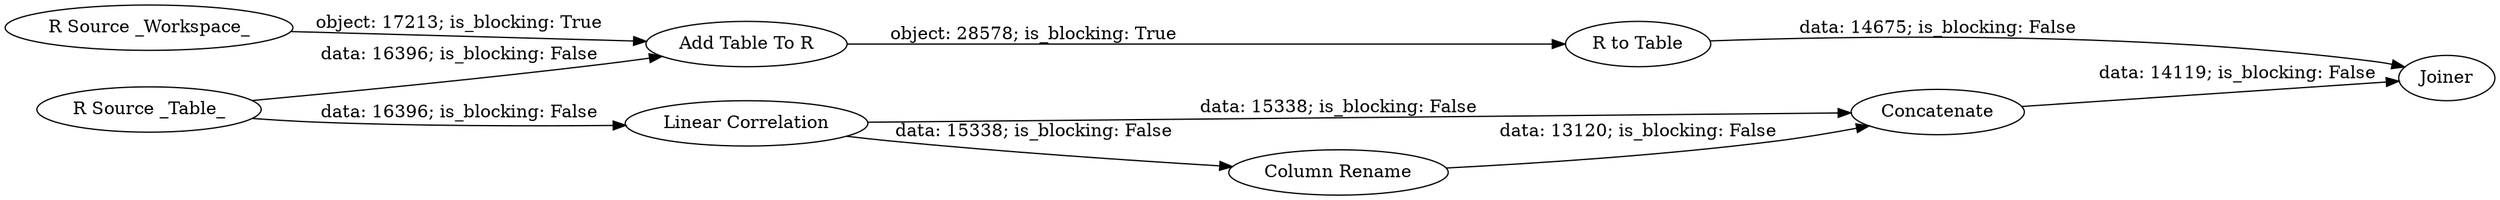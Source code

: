 digraph {
	"-7975106815567481910_53" [label=Concatenate]
	"-7975106815567481910_51" [label=Joiner]
	"-7975106815567481910_23" [label="R Source _Workspace_"]
	"-7975106815567481910_50" [label="Linear Correlation"]
	"-7975106815567481910_49" [label="R Source _Table_"]
	"-7975106815567481910_52" [label="Column Rename"]
	"-7975106815567481910_24" [label="Add Table To R"]
	"-7975106815567481910_28" [label="R to Table"]
	"-7975106815567481910_52" -> "-7975106815567481910_53" [label="data: 13120; is_blocking: False"]
	"-7975106815567481910_24" -> "-7975106815567481910_28" [label="object: 28578; is_blocking: True"]
	"-7975106815567481910_53" -> "-7975106815567481910_51" [label="data: 14119; is_blocking: False"]
	"-7975106815567481910_50" -> "-7975106815567481910_53" [label="data: 15338; is_blocking: False"]
	"-7975106815567481910_28" -> "-7975106815567481910_51" [label="data: 14675; is_blocking: False"]
	"-7975106815567481910_50" -> "-7975106815567481910_52" [label="data: 15338; is_blocking: False"]
	"-7975106815567481910_49" -> "-7975106815567481910_24" [label="data: 16396; is_blocking: False"]
	"-7975106815567481910_23" -> "-7975106815567481910_24" [label="object: 17213; is_blocking: True"]
	"-7975106815567481910_49" -> "-7975106815567481910_50" [label="data: 16396; is_blocking: False"]
	rankdir=LR
}
